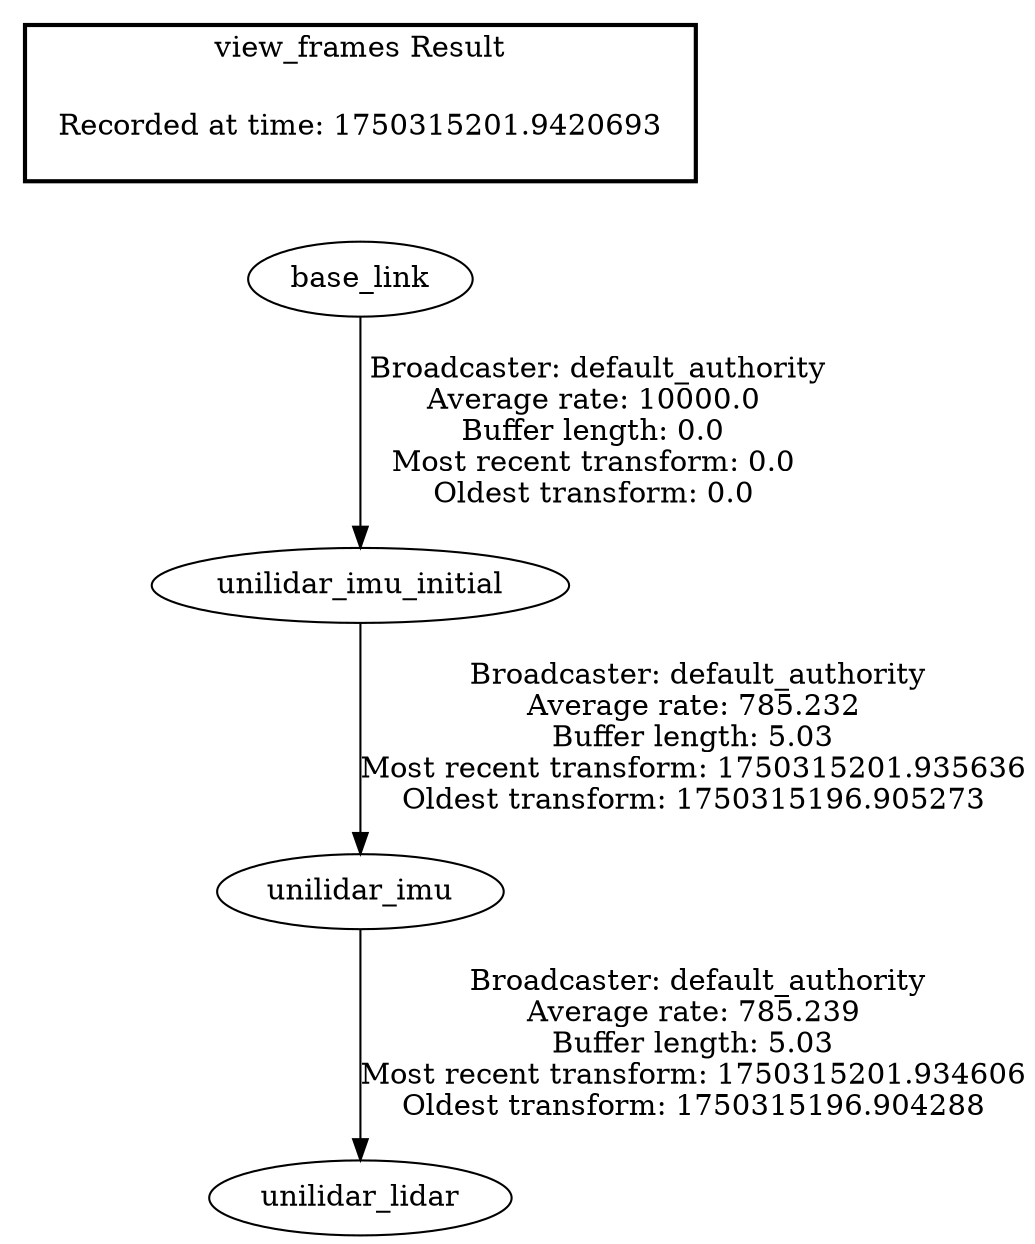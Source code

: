 digraph G {
"unilidar_imu_initial" -> "unilidar_imu"[label=" Broadcaster: default_authority\nAverage rate: 785.232\nBuffer length: 5.03\nMost recent transform: 1750315201.935636\nOldest transform: 1750315196.905273\n"];
"base_link" -> "unilidar_imu_initial"[label=" Broadcaster: default_authority\nAverage rate: 10000.0\nBuffer length: 0.0\nMost recent transform: 0.0\nOldest transform: 0.0\n"];
"unilidar_imu" -> "unilidar_lidar"[label=" Broadcaster: default_authority\nAverage rate: 785.239\nBuffer length: 5.03\nMost recent transform: 1750315201.934606\nOldest transform: 1750315196.904288\n"];
edge [style=invis];
 subgraph cluster_legend { style=bold; color=black; label ="view_frames Result";
"Recorded at time: 1750315201.9420693"[ shape=plaintext ] ;
}->"base_link";
}